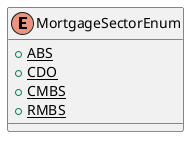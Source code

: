 @startuml

    enum MortgageSectorEnum [[MortgageSectorEnum.html]] {
        {static} +ABS
        {static} +CDO
        {static} +CMBS
        {static} +RMBS
    }

@enduml
